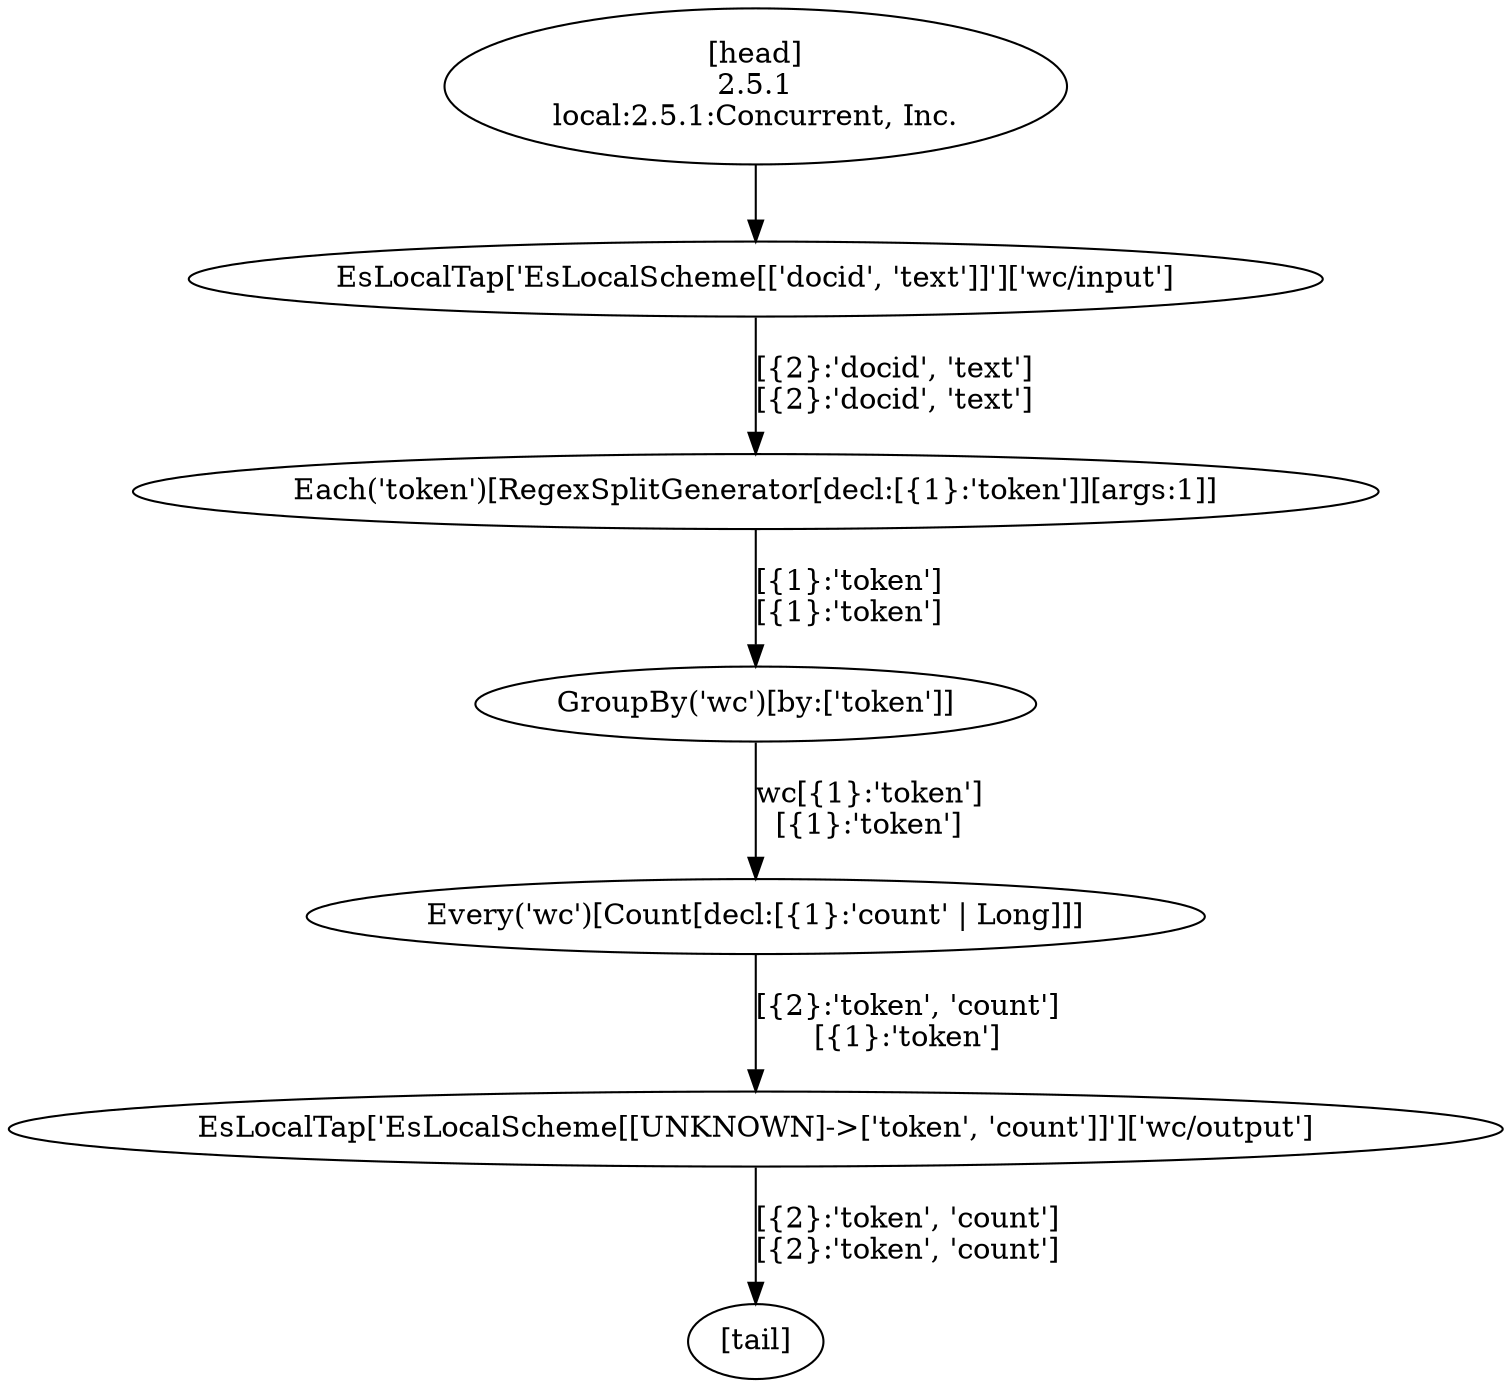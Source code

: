 digraph G {
  1 [label = "Every('wc')[Count[decl:[{1}:'count' | Long]]]"];
  2 [label = "EsLocalTap['EsLocalScheme[[UNKNOWN]->['token', 'count']]']['wc/output']"];
  3 [label = "GroupBy('wc')[by:['token']]"];
  4 [label = "Each('token')[RegexSplitGenerator[decl:[{1}:'token']][args:1]]"];
  5 [label = "EsLocalTap['EsLocalScheme[['docid', 'text']]']['wc/input']"];
  6 [label = "[head]\n2.5.1\nlocal:2.5.1:Concurrent, Inc."];
  7 [label = "[tail]"];
  1 -> 2 [label = "[{2}:'token', 'count']\n[{1}:'token']"];
  5 -> 4 [label = "[{2}:'docid', 'text']\n[{2}:'docid', 'text']"];
  3 -> 1 [label = "wc[{1}:'token']\n[{1}:'token']"];
  6 -> 5 [label = ""];
  2 -> 7 [label = "[{2}:'token', 'count']\n[{2}:'token', 'count']"];
  4 -> 3 [label = "[{1}:'token']\n[{1}:'token']"];
}

